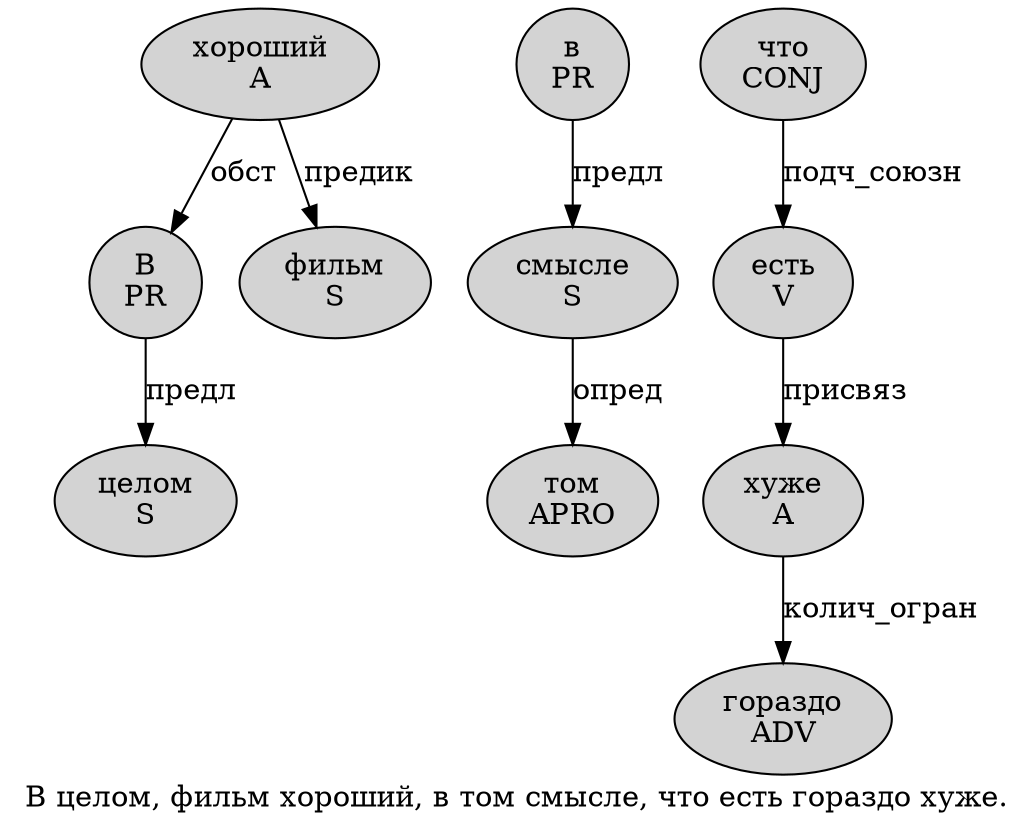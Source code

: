 digraph SENTENCE_3522 {
	graph [label="В целом, фильм хороший, в том смысле, что есть гораздо хуже."]
	node [style=filled]
		0 [label="В
PR" color="" fillcolor=lightgray penwidth=1 shape=ellipse]
		1 [label="целом
S" color="" fillcolor=lightgray penwidth=1 shape=ellipse]
		3 [label="фильм
S" color="" fillcolor=lightgray penwidth=1 shape=ellipse]
		4 [label="хороший
A" color="" fillcolor=lightgray penwidth=1 shape=ellipse]
		6 [label="в
PR" color="" fillcolor=lightgray penwidth=1 shape=ellipse]
		7 [label="том
APRO" color="" fillcolor=lightgray penwidth=1 shape=ellipse]
		8 [label="смысле
S" color="" fillcolor=lightgray penwidth=1 shape=ellipse]
		10 [label="что
CONJ" color="" fillcolor=lightgray penwidth=1 shape=ellipse]
		11 [label="есть
V" color="" fillcolor=lightgray penwidth=1 shape=ellipse]
		12 [label="гораздо
ADV" color="" fillcolor=lightgray penwidth=1 shape=ellipse]
		13 [label="хуже
A" color="" fillcolor=lightgray penwidth=1 shape=ellipse]
			0 -> 1 [label="предл"]
			11 -> 13 [label="присвяз"]
			4 -> 0 [label="обст"]
			4 -> 3 [label="предик"]
			6 -> 8 [label="предл"]
			10 -> 11 [label="подч_союзн"]
			8 -> 7 [label="опред"]
			13 -> 12 [label="колич_огран"]
}